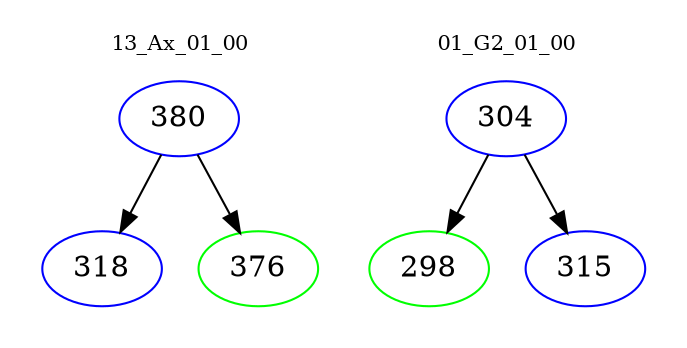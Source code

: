 digraph{
subgraph cluster_0 {
color = white
label = "13_Ax_01_00";
fontsize=10;
T0_380 [label="380", color="blue"]
T0_380 -> T0_318 [color="black"]
T0_318 [label="318", color="blue"]
T0_380 -> T0_376 [color="black"]
T0_376 [label="376", color="green"]
}
subgraph cluster_1 {
color = white
label = "01_G2_01_00";
fontsize=10;
T1_304 [label="304", color="blue"]
T1_304 -> T1_298 [color="black"]
T1_298 [label="298", color="green"]
T1_304 -> T1_315 [color="black"]
T1_315 [label="315", color="blue"]
}
}

